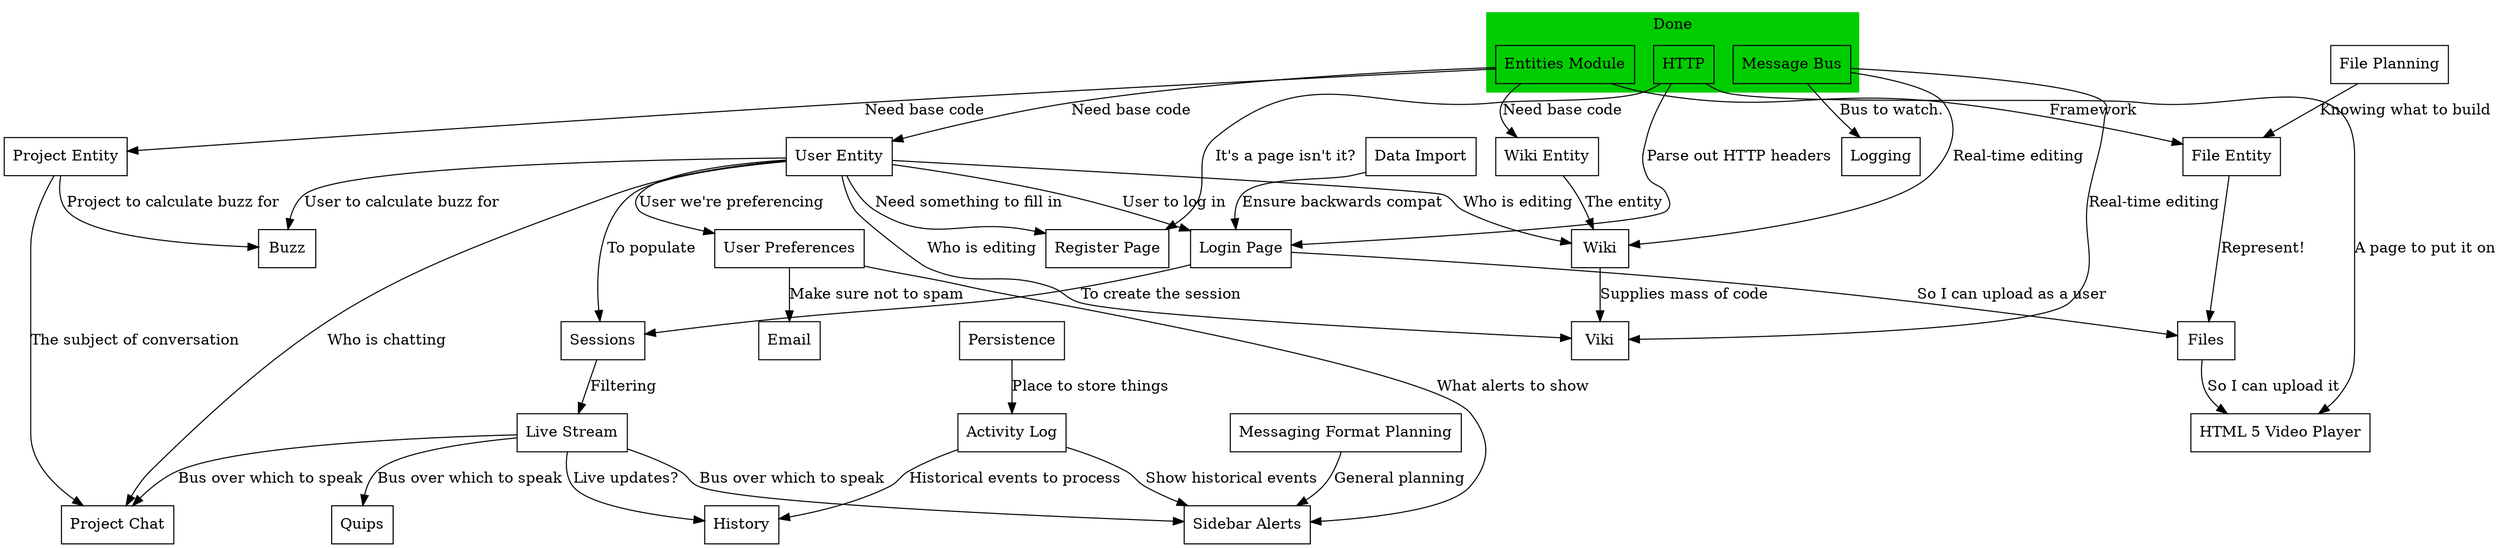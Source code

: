 digraph FeatureList {
#    nodesep = 1.0
    
# Boxes are for servers
    node [shape="box"];
    
    subgraph cluster_done {
        label = "Done";
        style=filled;
		color=green3;
		
        entities [ label="Entities Module" ];
        http_framework [ label="HTTP" ];
        message_bus [ label="Message Bus" ];
    }
    
    alert_format_planning [ label="Messaging Format Planning" ];
    activity_log [ label="Activity Log" ];
    buzz [ label="Buzz" ];
    data_import [ label="Data Import" ];
    email [ label="Email" ];
    file_planning [ label="File Planning" ];
    file_entity [ label="File Entity" ];
    files [ label="Files" ];
    header_sayings [ label="Quips" ];
    history_tool [ label="History" ];
    html5_video [ label="HTML 5 Video Player" ];
    live_stream [ label="Live Stream" ];
    login_page [ label="Login Page" ];
    logging [ label="Logging" ];
    persistence [ label="Persistence" ];
    project_chat [ label="Project Chat" ];
    project_entity [ label="Project Entity" ];
    register_page [ label="Register Page" ];
    sessions [ label="Sessions" ];
    sidebar_alerts [ label="Sidebar Alerts" ];
    user_entity [ label="User Entity" ];
    user_preferences [ label="User Preferences" ];
    wiki [ label="Wiki" ];
    wiki_entity [ label="Wiki Entity" ];
    viki [ label="Viki" ];

# File Entity
    entities->file_entity [ label="Framework" ];
    file_planning->file_entity [ label="Knowing what to build" ];

# Files
    login_page->files [ label="So I can upload as a user" ];
    file_entity->files [ label="Represent!" ];

# HTML 5 Video
    http_framework->html5_video [ label="A page to put it on" ];
    files->html5_video [ label="So I can upload it" ];

# Email
    user_preferences->email [ label="Make sure not to spam" ];
    
# Activity Log
    persistence->activity_log [ label="Place to store things" ];

# Sessions
    login_page->sessions [ label = "To create the session" ];
    user_entity->sessions [ label = "To populate" ];

# Live stream
    sessions->live_stream [ label = "Filtering" ];
    
# The sidebar alerts needed bits.
    user_preferences->sidebar_alerts [ label = "What alerts to show" ];
    activity_log->sidebar_alerts [ label = "Show historical events" ];
    live_stream->sidebar_alerts [ label = "Bus over which to speak" ];
    alert_format_planning->sidebar_alerts [ label = "General planning" ];

# The login page needed bits.
    user_entity->login_page [ label = "User to log in" ];
    http_framework->login_page [ label = "Parse out HTTP headers" ];
    data_import->login_page [ label = "Ensure backwards compat" ];

# History tool
    activity_log->history_tool [ label = "Historical events to process" ];
    live_stream->history_tool [ label = "Live updates?" ];

# Sayings in the headbar
    live_stream->header_sayings [ label = "Bus over which to speak" ];

# Project chat
    live_stream->project_chat [ label = "Bus over which to speak" ];
    project_entity->project_chat [ label = "The subject of conversation" ];
    user_entity->project_chat [ label = "Who is chatting" ];

# Viki
    wiki->viki [ label = "Supplies mass of code" ];
    user_entity->viki [ label = "Who is editing" ];
    message_bus->viki [ label = "Real-time editing" ];

# Wiki
    user_entity->wiki [ label = "Who is editing" ];
    wiki_entity->wiki [ label = "The entity" ];
    message_bus->wiki [ label = "Real-time editing" ];

# User registration
    user_entity->register_page [ label = "Need something to fill in" ];
    http_framework->register_page [ label = "It's a page isn't it?" ];

# Logging
    message_bus->logging [ label = "Bus to watch." ];
    
# Entities Module
    entities->user_entity [ label = "Need base code" ];
    entities->project_entity [ label = "Need base code" ];
    entities->wiki_entity [ label = "Need base code" ];

# Buzz
    user_entity->buzz [ label = "User to calculate buzz for" ];
    project_entity->buzz [ label = "Project to calculate buzz for" ];
    
# User Preferences
    user_entity->user_preferences [ label = "User we're preferencing" ];
}